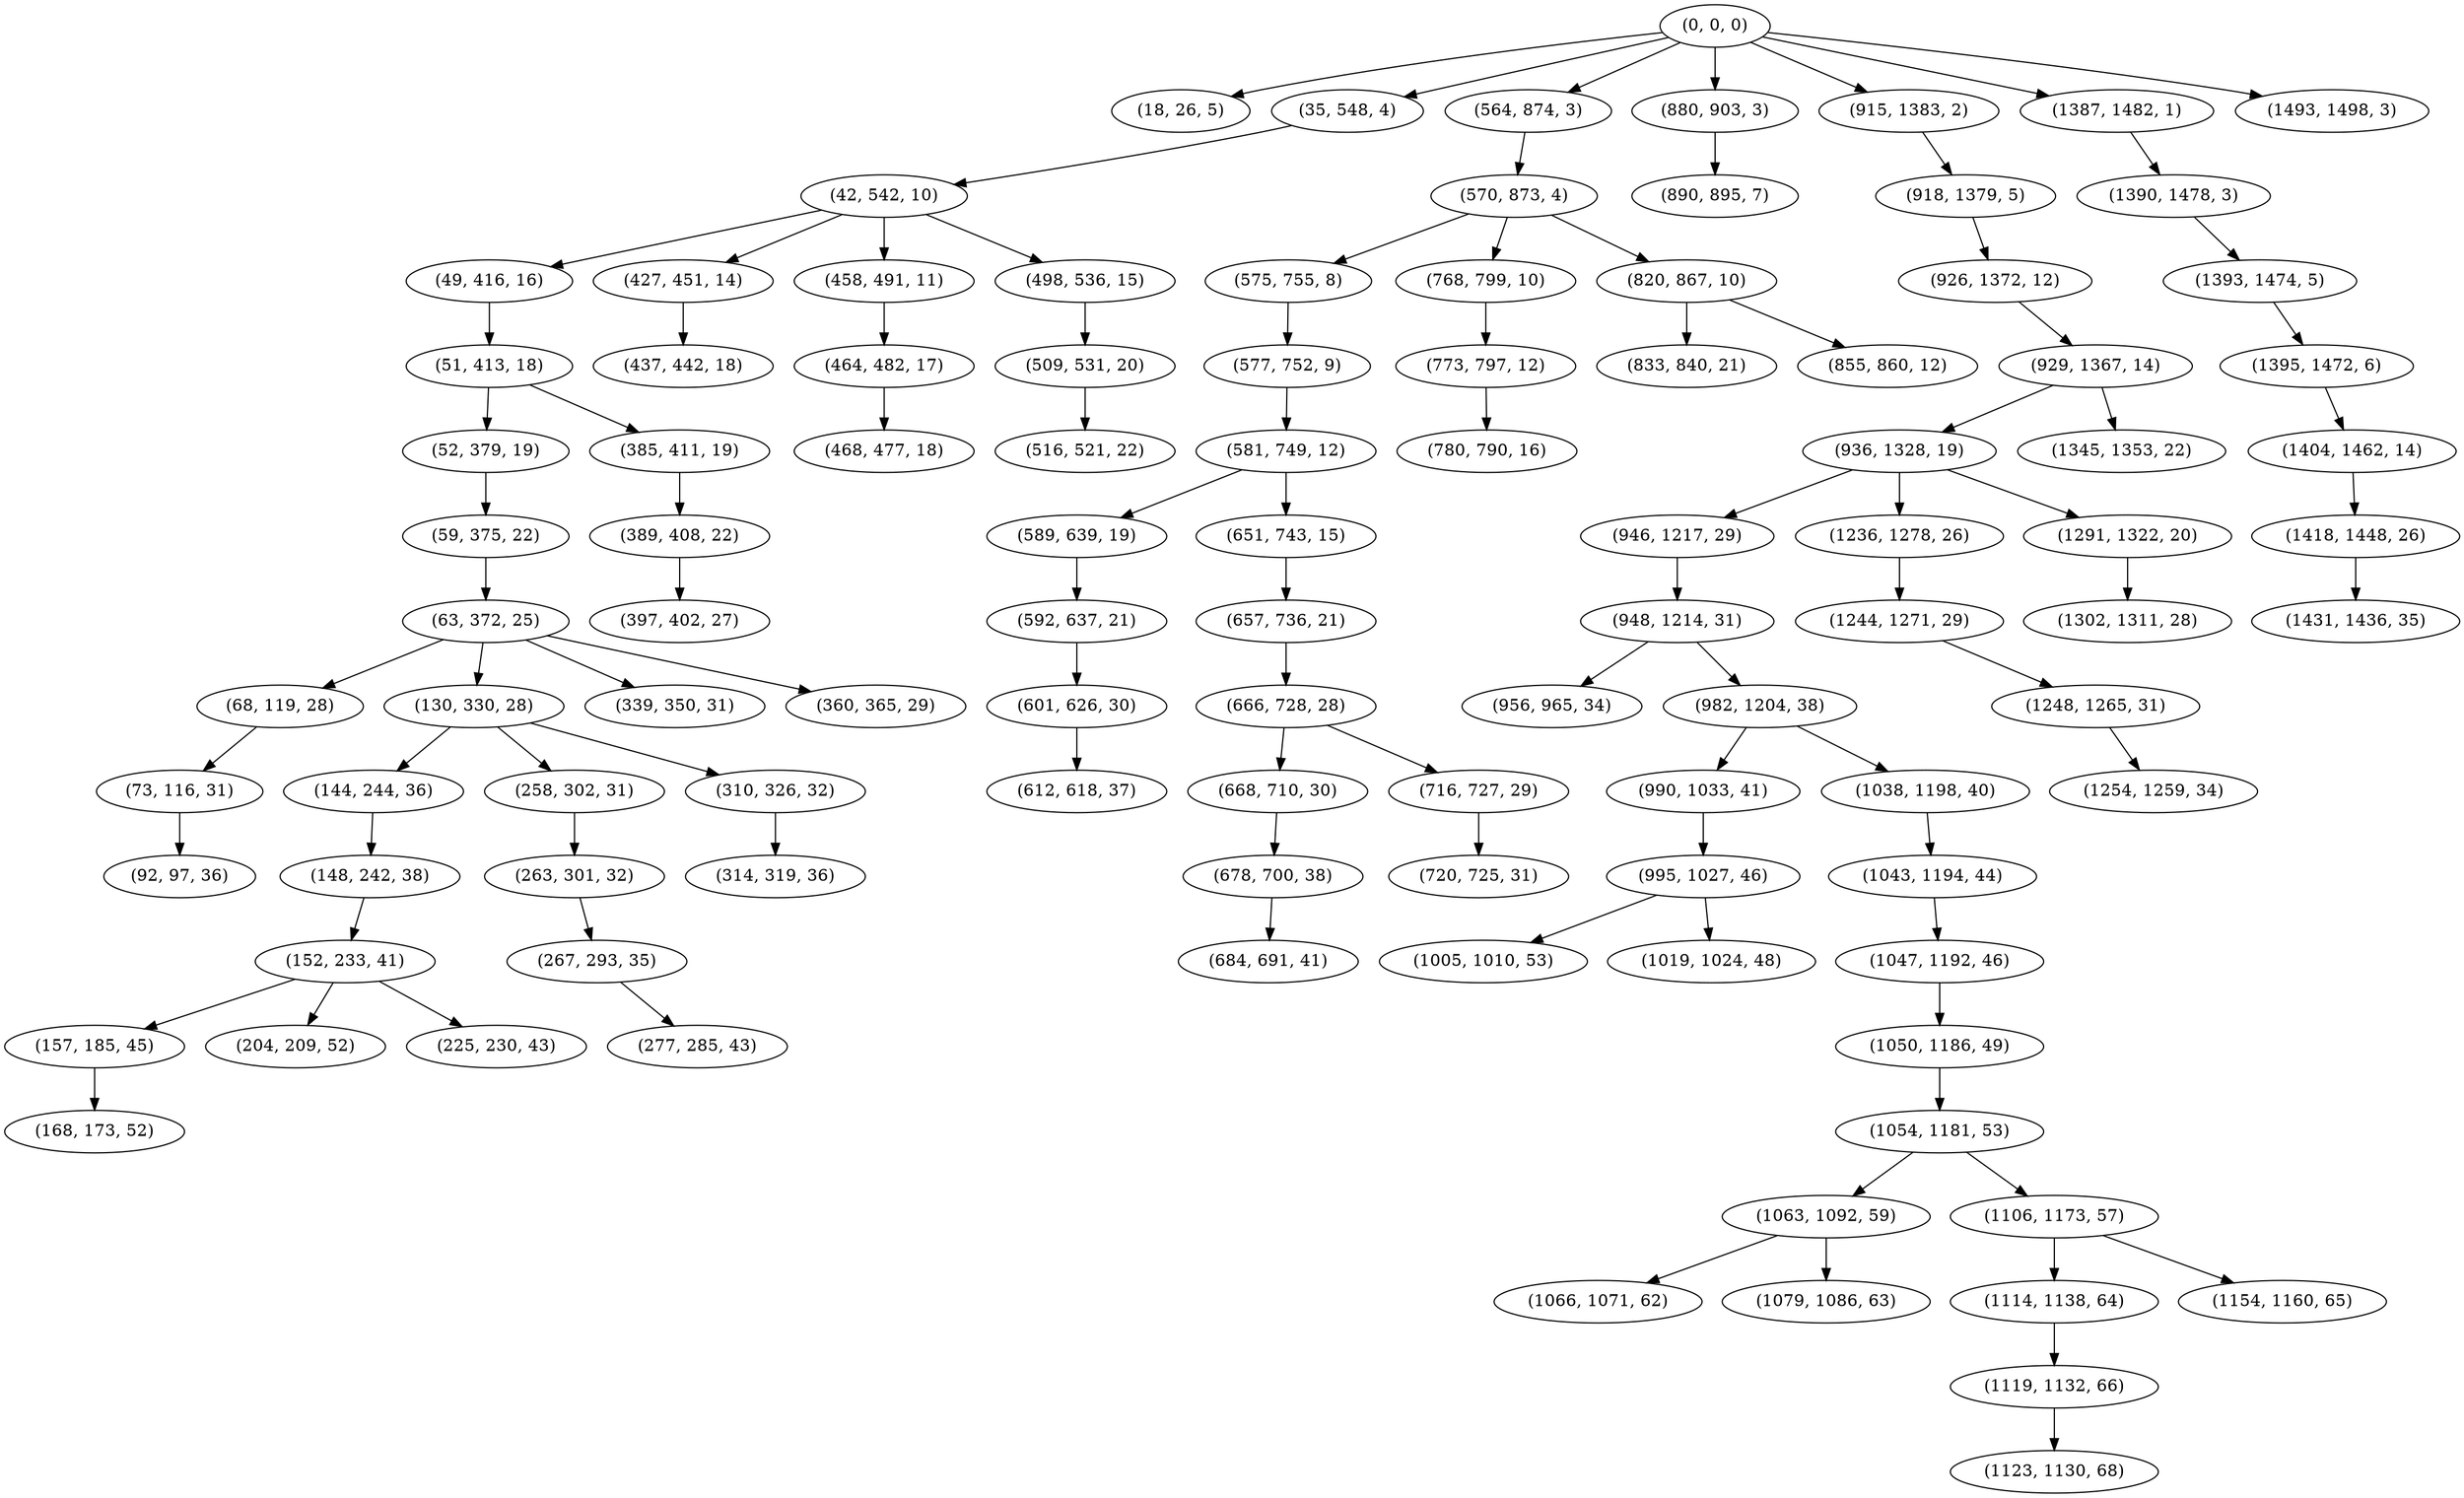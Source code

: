 digraph tree {
    "(0, 0, 0)";
    "(18, 26, 5)";
    "(35, 548, 4)";
    "(42, 542, 10)";
    "(49, 416, 16)";
    "(51, 413, 18)";
    "(52, 379, 19)";
    "(59, 375, 22)";
    "(63, 372, 25)";
    "(68, 119, 28)";
    "(73, 116, 31)";
    "(92, 97, 36)";
    "(130, 330, 28)";
    "(144, 244, 36)";
    "(148, 242, 38)";
    "(152, 233, 41)";
    "(157, 185, 45)";
    "(168, 173, 52)";
    "(204, 209, 52)";
    "(225, 230, 43)";
    "(258, 302, 31)";
    "(263, 301, 32)";
    "(267, 293, 35)";
    "(277, 285, 43)";
    "(310, 326, 32)";
    "(314, 319, 36)";
    "(339, 350, 31)";
    "(360, 365, 29)";
    "(385, 411, 19)";
    "(389, 408, 22)";
    "(397, 402, 27)";
    "(427, 451, 14)";
    "(437, 442, 18)";
    "(458, 491, 11)";
    "(464, 482, 17)";
    "(468, 477, 18)";
    "(498, 536, 15)";
    "(509, 531, 20)";
    "(516, 521, 22)";
    "(564, 874, 3)";
    "(570, 873, 4)";
    "(575, 755, 8)";
    "(577, 752, 9)";
    "(581, 749, 12)";
    "(589, 639, 19)";
    "(592, 637, 21)";
    "(601, 626, 30)";
    "(612, 618, 37)";
    "(651, 743, 15)";
    "(657, 736, 21)";
    "(666, 728, 28)";
    "(668, 710, 30)";
    "(678, 700, 38)";
    "(684, 691, 41)";
    "(716, 727, 29)";
    "(720, 725, 31)";
    "(768, 799, 10)";
    "(773, 797, 12)";
    "(780, 790, 16)";
    "(820, 867, 10)";
    "(833, 840, 21)";
    "(855, 860, 12)";
    "(880, 903, 3)";
    "(890, 895, 7)";
    "(915, 1383, 2)";
    "(918, 1379, 5)";
    "(926, 1372, 12)";
    "(929, 1367, 14)";
    "(936, 1328, 19)";
    "(946, 1217, 29)";
    "(948, 1214, 31)";
    "(956, 965, 34)";
    "(982, 1204, 38)";
    "(990, 1033, 41)";
    "(995, 1027, 46)";
    "(1005, 1010, 53)";
    "(1019, 1024, 48)";
    "(1038, 1198, 40)";
    "(1043, 1194, 44)";
    "(1047, 1192, 46)";
    "(1050, 1186, 49)";
    "(1054, 1181, 53)";
    "(1063, 1092, 59)";
    "(1066, 1071, 62)";
    "(1079, 1086, 63)";
    "(1106, 1173, 57)";
    "(1114, 1138, 64)";
    "(1119, 1132, 66)";
    "(1123, 1130, 68)";
    "(1154, 1160, 65)";
    "(1236, 1278, 26)";
    "(1244, 1271, 29)";
    "(1248, 1265, 31)";
    "(1254, 1259, 34)";
    "(1291, 1322, 20)";
    "(1302, 1311, 28)";
    "(1345, 1353, 22)";
    "(1387, 1482, 1)";
    "(1390, 1478, 3)";
    "(1393, 1474, 5)";
    "(1395, 1472, 6)";
    "(1404, 1462, 14)";
    "(1418, 1448, 26)";
    "(1431, 1436, 35)";
    "(1493, 1498, 3)";
    "(0, 0, 0)" -> "(18, 26, 5)";
    "(0, 0, 0)" -> "(35, 548, 4)";
    "(0, 0, 0)" -> "(564, 874, 3)";
    "(0, 0, 0)" -> "(880, 903, 3)";
    "(0, 0, 0)" -> "(915, 1383, 2)";
    "(0, 0, 0)" -> "(1387, 1482, 1)";
    "(0, 0, 0)" -> "(1493, 1498, 3)";
    "(35, 548, 4)" -> "(42, 542, 10)";
    "(42, 542, 10)" -> "(49, 416, 16)";
    "(42, 542, 10)" -> "(427, 451, 14)";
    "(42, 542, 10)" -> "(458, 491, 11)";
    "(42, 542, 10)" -> "(498, 536, 15)";
    "(49, 416, 16)" -> "(51, 413, 18)";
    "(51, 413, 18)" -> "(52, 379, 19)";
    "(51, 413, 18)" -> "(385, 411, 19)";
    "(52, 379, 19)" -> "(59, 375, 22)";
    "(59, 375, 22)" -> "(63, 372, 25)";
    "(63, 372, 25)" -> "(68, 119, 28)";
    "(63, 372, 25)" -> "(130, 330, 28)";
    "(63, 372, 25)" -> "(339, 350, 31)";
    "(63, 372, 25)" -> "(360, 365, 29)";
    "(68, 119, 28)" -> "(73, 116, 31)";
    "(73, 116, 31)" -> "(92, 97, 36)";
    "(130, 330, 28)" -> "(144, 244, 36)";
    "(130, 330, 28)" -> "(258, 302, 31)";
    "(130, 330, 28)" -> "(310, 326, 32)";
    "(144, 244, 36)" -> "(148, 242, 38)";
    "(148, 242, 38)" -> "(152, 233, 41)";
    "(152, 233, 41)" -> "(157, 185, 45)";
    "(152, 233, 41)" -> "(204, 209, 52)";
    "(152, 233, 41)" -> "(225, 230, 43)";
    "(157, 185, 45)" -> "(168, 173, 52)";
    "(258, 302, 31)" -> "(263, 301, 32)";
    "(263, 301, 32)" -> "(267, 293, 35)";
    "(267, 293, 35)" -> "(277, 285, 43)";
    "(310, 326, 32)" -> "(314, 319, 36)";
    "(385, 411, 19)" -> "(389, 408, 22)";
    "(389, 408, 22)" -> "(397, 402, 27)";
    "(427, 451, 14)" -> "(437, 442, 18)";
    "(458, 491, 11)" -> "(464, 482, 17)";
    "(464, 482, 17)" -> "(468, 477, 18)";
    "(498, 536, 15)" -> "(509, 531, 20)";
    "(509, 531, 20)" -> "(516, 521, 22)";
    "(564, 874, 3)" -> "(570, 873, 4)";
    "(570, 873, 4)" -> "(575, 755, 8)";
    "(570, 873, 4)" -> "(768, 799, 10)";
    "(570, 873, 4)" -> "(820, 867, 10)";
    "(575, 755, 8)" -> "(577, 752, 9)";
    "(577, 752, 9)" -> "(581, 749, 12)";
    "(581, 749, 12)" -> "(589, 639, 19)";
    "(581, 749, 12)" -> "(651, 743, 15)";
    "(589, 639, 19)" -> "(592, 637, 21)";
    "(592, 637, 21)" -> "(601, 626, 30)";
    "(601, 626, 30)" -> "(612, 618, 37)";
    "(651, 743, 15)" -> "(657, 736, 21)";
    "(657, 736, 21)" -> "(666, 728, 28)";
    "(666, 728, 28)" -> "(668, 710, 30)";
    "(666, 728, 28)" -> "(716, 727, 29)";
    "(668, 710, 30)" -> "(678, 700, 38)";
    "(678, 700, 38)" -> "(684, 691, 41)";
    "(716, 727, 29)" -> "(720, 725, 31)";
    "(768, 799, 10)" -> "(773, 797, 12)";
    "(773, 797, 12)" -> "(780, 790, 16)";
    "(820, 867, 10)" -> "(833, 840, 21)";
    "(820, 867, 10)" -> "(855, 860, 12)";
    "(880, 903, 3)" -> "(890, 895, 7)";
    "(915, 1383, 2)" -> "(918, 1379, 5)";
    "(918, 1379, 5)" -> "(926, 1372, 12)";
    "(926, 1372, 12)" -> "(929, 1367, 14)";
    "(929, 1367, 14)" -> "(936, 1328, 19)";
    "(929, 1367, 14)" -> "(1345, 1353, 22)";
    "(936, 1328, 19)" -> "(946, 1217, 29)";
    "(936, 1328, 19)" -> "(1236, 1278, 26)";
    "(936, 1328, 19)" -> "(1291, 1322, 20)";
    "(946, 1217, 29)" -> "(948, 1214, 31)";
    "(948, 1214, 31)" -> "(956, 965, 34)";
    "(948, 1214, 31)" -> "(982, 1204, 38)";
    "(982, 1204, 38)" -> "(990, 1033, 41)";
    "(982, 1204, 38)" -> "(1038, 1198, 40)";
    "(990, 1033, 41)" -> "(995, 1027, 46)";
    "(995, 1027, 46)" -> "(1005, 1010, 53)";
    "(995, 1027, 46)" -> "(1019, 1024, 48)";
    "(1038, 1198, 40)" -> "(1043, 1194, 44)";
    "(1043, 1194, 44)" -> "(1047, 1192, 46)";
    "(1047, 1192, 46)" -> "(1050, 1186, 49)";
    "(1050, 1186, 49)" -> "(1054, 1181, 53)";
    "(1054, 1181, 53)" -> "(1063, 1092, 59)";
    "(1054, 1181, 53)" -> "(1106, 1173, 57)";
    "(1063, 1092, 59)" -> "(1066, 1071, 62)";
    "(1063, 1092, 59)" -> "(1079, 1086, 63)";
    "(1106, 1173, 57)" -> "(1114, 1138, 64)";
    "(1106, 1173, 57)" -> "(1154, 1160, 65)";
    "(1114, 1138, 64)" -> "(1119, 1132, 66)";
    "(1119, 1132, 66)" -> "(1123, 1130, 68)";
    "(1236, 1278, 26)" -> "(1244, 1271, 29)";
    "(1244, 1271, 29)" -> "(1248, 1265, 31)";
    "(1248, 1265, 31)" -> "(1254, 1259, 34)";
    "(1291, 1322, 20)" -> "(1302, 1311, 28)";
    "(1387, 1482, 1)" -> "(1390, 1478, 3)";
    "(1390, 1478, 3)" -> "(1393, 1474, 5)";
    "(1393, 1474, 5)" -> "(1395, 1472, 6)";
    "(1395, 1472, 6)" -> "(1404, 1462, 14)";
    "(1404, 1462, 14)" -> "(1418, 1448, 26)";
    "(1418, 1448, 26)" -> "(1431, 1436, 35)";
}
